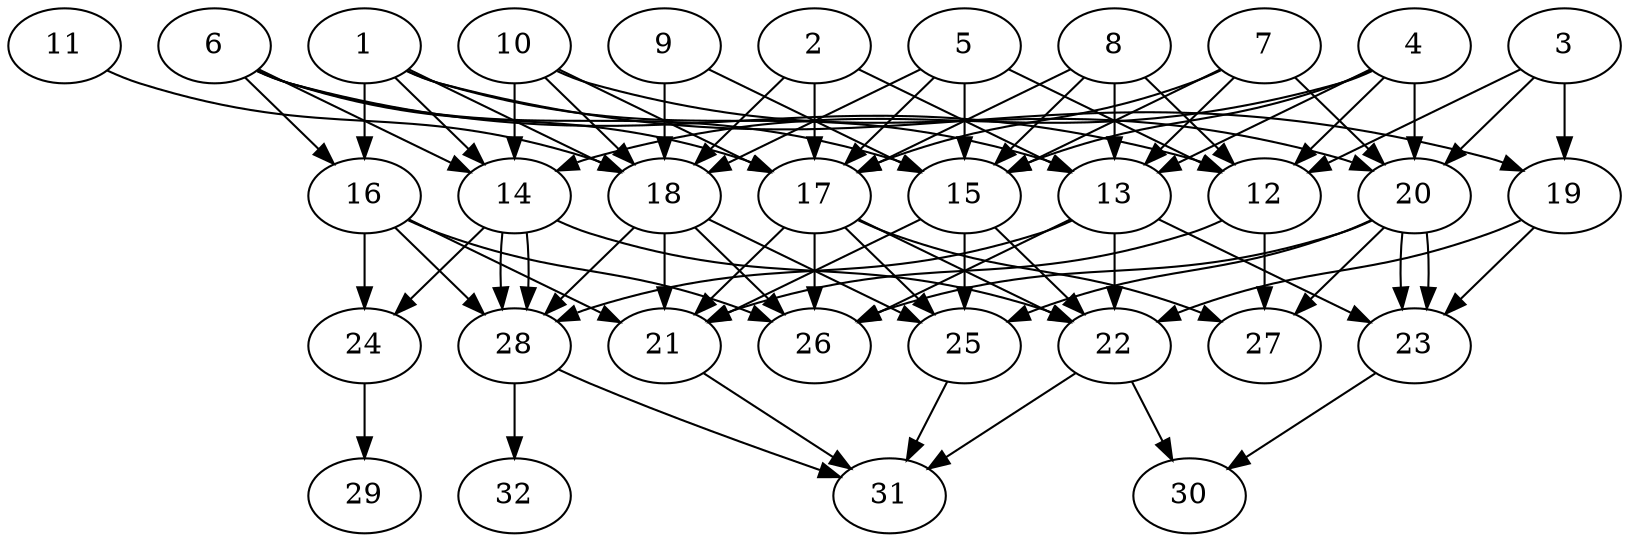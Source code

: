 // DAG (tier=2-normal, mode=data, n=32, ccr=0.401, fat=0.692, density=0.548, regular=0.502, jump=0.168, mindata=2097152, maxdata=16777216)
// DAG automatically generated by daggen at Sun Aug 24 16:33:34 2025
// /home/ermia/Project/Environments/daggen/bin/daggen --dot --ccr 0.401 --fat 0.692 --regular 0.502 --density 0.548 --jump 0.168 --mindata 2097152 --maxdata 16777216 -n 32 
digraph G {
  1 [size="65016570801671576", alpha="0.19", expect_size="32508285400835788"]
  1 -> 13 [size ="137322486038528"]
  1 -> 14 [size ="137322486038528"]
  1 -> 16 [size ="137322486038528"]
  1 -> 18 [size ="137322486038528"]
  1 -> 19 [size ="137322486038528"]
  2 [size="4497512756604423680", alpha="0.13", expect_size="2248756378302211840"]
  2 -> 13 [size ="1773205106720768"]
  2 -> 17 [size ="1773205106720768"]
  2 -> 18 [size ="1773205106720768"]
  3 [size="703411295914819584000", alpha="0.07", expect_size="351705647957409792000"]
  3 -> 12 [size ="632746200268800"]
  3 -> 19 [size ="632746200268800"]
  3 -> 20 [size ="632746200268800"]
  4 [size="515020210004582912", alpha="0.06", expect_size="257510105002291456"]
  4 -> 12 [size ="321418742988800"]
  4 -> 13 [size ="321418742988800"]
  4 -> 14 [size ="321418742988800"]
  4 -> 15 [size ="321418742988800"]
  4 -> 20 [size ="321418742988800"]
  5 [size="112466498974131040", alpha="0.10", expect_size="56233249487065520"]
  5 -> 12 [size ="1961636252352512"]
  5 -> 15 [size ="1961636252352512"]
  5 -> 17 [size ="1961636252352512"]
  5 -> 18 [size ="1961636252352512"]
  6 [size="2904731093141077504", alpha="0.10", expect_size="1452365546570538752"]
  6 -> 12 [size ="1264164701995008"]
  6 -> 14 [size ="1264164701995008"]
  6 -> 15 [size ="1264164701995008"]
  6 -> 16 [size ="1264164701995008"]
  6 -> 17 [size ="1264164701995008"]
  7 [size="59719086182212392", alpha="0.08", expect_size="29859543091106196"]
  7 -> 13 [size ="1539032953651200"]
  7 -> 15 [size ="1539032953651200"]
  7 -> 17 [size ="1539032953651200"]
  7 -> 20 [size ="1539032953651200"]
  8 [size="1474570073342966528", alpha="0.01", expect_size="737285036671483264"]
  8 -> 12 [size ="1978090272063488"]
  8 -> 13 [size ="1978090272063488"]
  8 -> 15 [size ="1978090272063488"]
  8 -> 17 [size ="1978090272063488"]
  9 [size="10600793802570000", alpha="0.01", expect_size="5300396901285000"]
  9 -> 15 [size ="185304350720000"]
  9 -> 18 [size ="185304350720000"]
  10 [size="1803047000282700447744", alpha="0.03", expect_size="901523500141350223872"]
  10 -> 14 [size ="1185117338861568"]
  10 -> 17 [size ="1185117338861568"]
  10 -> 18 [size ="1185117338861568"]
  10 -> 20 [size ="1185117338861568"]
  11 [size="22574966583066624000", alpha="0.07", expect_size="11287483291533312000"]
  11 -> 18 [size ="63901060300800"]
  12 [size="14954420575615524", alpha="0.03", expect_size="7477210287807762"]
  12 -> 21 [size ="255048881799168"]
  12 -> 27 [size ="255048881799168"]
  13 [size="1153861405234176512", alpha="0.10", expect_size="576930702617088256"]
  13 -> 22 [size ="1484530355535872"]
  13 -> 23 [size ="1484530355535872"]
  13 -> 26 [size ="1484530355535872"]
  13 -> 28 [size ="1484530355535872"]
  14 [size="3355382134154985472000", alpha="0.14", expect_size="1677691067077492736000"]
  14 -> 22 [size ="1793017983795200"]
  14 -> 24 [size ="1793017983795200"]
  14 -> 28 [size ="1793017983795200"]
  14 -> 28 [size ="1793017983795200"]
  15 [size="2326690169940450304", alpha="0.10", expect_size="1163345084970225152"]
  15 -> 21 [size ="848451067707392"]
  15 -> 22 [size ="848451067707392"]
  15 -> 25 [size ="848451067707392"]
  16 [size="1961779723907081", alpha="0.05", expect_size="980889861953540"]
  16 -> 21 [size ="59980862455808"]
  16 -> 24 [size ="59980862455808"]
  16 -> 26 [size ="59980862455808"]
  16 -> 28 [size ="59980862455808"]
  17 [size="14315345588142538", alpha="0.00", expect_size="7157672794071269"]
  17 -> 21 [size ="369182268981248"]
  17 -> 22 [size ="369182268981248"]
  17 -> 25 [size ="369182268981248"]
  17 -> 26 [size ="369182268981248"]
  17 -> 27 [size ="369182268981248"]
  18 [size="150454681549894844416", alpha="0.05", expect_size="75227340774947422208"]
  18 -> 21 [size ="226304813170688"]
  18 -> 25 [size ="226304813170688"]
  18 -> 26 [size ="226304813170688"]
  18 -> 28 [size ="226304813170688"]
  19 [size="2856165193204469760", alpha="0.20", expect_size="1428082596602234880"]
  19 -> 22 [size ="1384501238300672"]
  19 -> 23 [size ="1384501238300672"]
  20 [size="16422060674860586", alpha="0.07", expect_size="8211030337430293"]
  20 -> 23 [size ="804162841346048"]
  20 -> 23 [size ="804162841346048"]
  20 -> 25 [size ="804162841346048"]
  20 -> 26 [size ="804162841346048"]
  20 -> 27 [size ="804162841346048"]
  21 [size="1139278191650438016", alpha="0.05", expect_size="569639095825219008"]
  21 -> 31 [size ="456509129490432"]
  22 [size="4328702758317086208", alpha="0.08", expect_size="2164351379158543104"]
  22 -> 30 [size ="1668685525680128"]
  22 -> 31 [size ="1668685525680128"]
  23 [size="85541428461705248", alpha="0.16", expect_size="42770714230852624"]
  23 -> 30 [size ="1341092934975488"]
  24 [size="617731822135344627712", alpha="0.15", expect_size="308865911067672313856"]
  24 -> 29 [size ="580260894605312"]
  25 [size="4611697277013065728000", alpha="0.04", expect_size="2305848638506532864000"]
  25 -> 31 [size ="2216480158515200"]
  26 [size="271823770706430132224", alpha="0.01", expect_size="135911885353215066112"]
  27 [size="504149149484561728", alpha="0.02", expect_size="252074574742280864"]
  28 [size="6918829722220717", alpha="0.14", expect_size="3459414861110358"]
  28 -> 31 [size ="352458471636992"]
  28 -> 32 [size ="352458471636992"]
  29 [size="53341713757028064", alpha="0.18", expect_size="26670856878514032"]
  30 [size="4587291131451303", alpha="0.16", expect_size="2293645565725651"]
  31 [size="3132603137826389753856", alpha="0.06", expect_size="1566301568913194876928"]
  32 [size="1918717303155083008", alpha="0.12", expect_size="959358651577541504"]
}